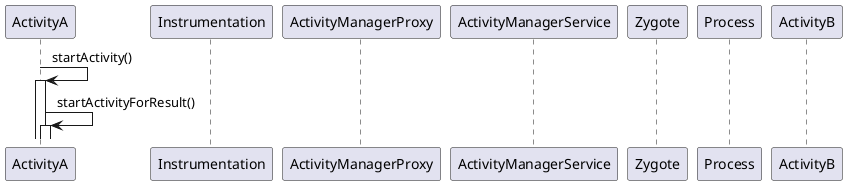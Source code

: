 @startuml
participant ActivityA as a
participant Instrumentation as instrument
participant ActivityManagerProxy as amp
participant ActivityManagerService as ams
participant Zygote as zygote
participant Process as proc
participant ActivityB as b


a -> a: startActivity()
activate a
a->a: startActivityForResult()
activate a
















@enduml
